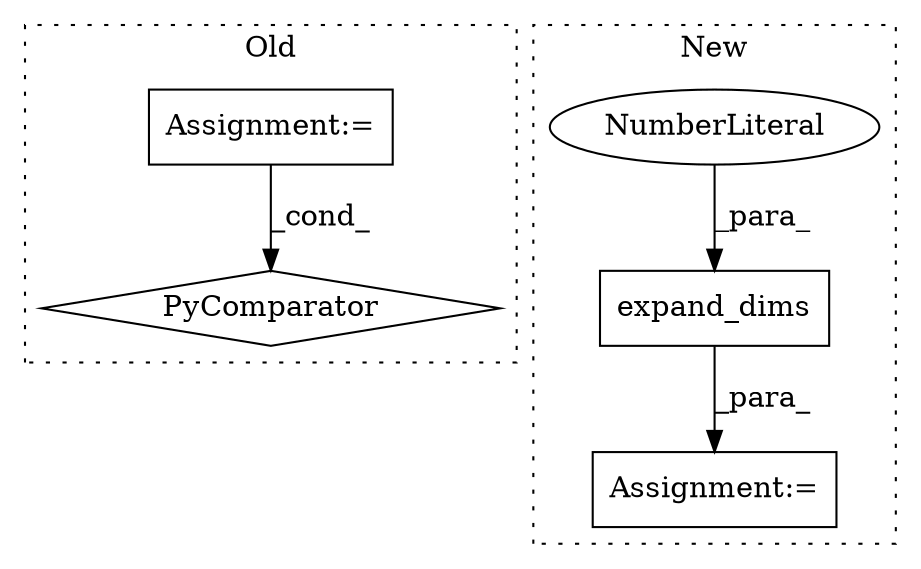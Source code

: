 digraph G {
subgraph cluster0 {
1 [label="PyComparator" a="113" s="23072" l="27" shape="diamond"];
5 [label="Assignment:=" a="7" s="23072" l="27" shape="box"];
label = "Old";
style="dotted";
}
subgraph cluster1 {
2 [label="expand_dims" a="32" s="24664,24692" l="12,1" shape="box"];
3 [label="NumberLiteral" a="34" s="24691" l="1" shape="ellipse"];
4 [label="Assignment:=" a="7" s="24858" l="1" shape="box"];
label = "New";
style="dotted";
}
2 -> 4 [label="_para_"];
3 -> 2 [label="_para_"];
5 -> 1 [label="_cond_"];
}